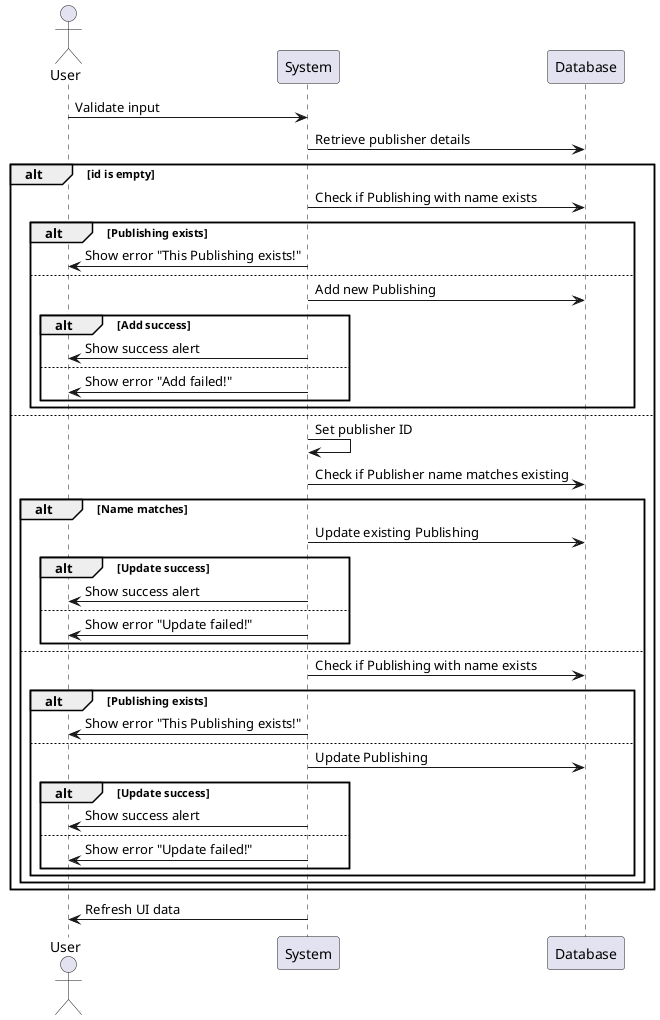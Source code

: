 @startuml
actor User
participant "System" as System
participant "Database" as DB

User -> System: Validate input
System -> DB: Retrieve publisher details

alt id is empty
  System -> DB: Check if Publishing with name exists
  alt Publishing exists
    System -> User: Show error "This Publishing exists!"
  else
    System -> DB: Add new Publishing
    alt Add success
      System -> User: Show success alert
    else
      System -> User: Show error "Add failed!"
    end
  end
else
  System -> System: Set publisher ID
  System -> DB: Check if Publisher name matches existing
  alt Name matches
    System -> DB: Update existing Publishing
    alt Update success
      System -> User: Show success alert
    else
      System -> User: Show error "Update failed!"
    end
  else
    System -> DB: Check if Publishing with name exists
    alt Publishing exists
      System -> User: Show error "This Publishing exists!"
    else
      System -> DB: Update Publishing
      alt Update success
        System -> User: Show success alert
      else
        System -> User: Show error "Update failed!"
      end
    end
  end
end

System -> User: Refresh UI data
@enduml
